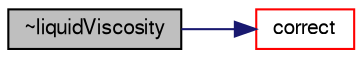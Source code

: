 digraph "~liquidViscosity"
{
  bgcolor="transparent";
  edge [fontname="FreeSans",fontsize="10",labelfontname="FreeSans",labelfontsize="10"];
  node [fontname="FreeSans",fontsize="10",shape=record];
  rankdir="LR";
  Node2 [label="~liquidViscosity",height=0.2,width=0.4,color="black", fillcolor="grey75", style="filled", fontcolor="black"];
  Node2 -> Node3 [color="midnightblue",fontsize="10",style="solid",fontname="FreeSans"];
  Node3 [label="correct",height=0.2,width=0.4,color="red",URL="$a29142.html#a2e639533765b4cde1bd3d0f0c528aa6c",tooltip="Correct. "];
}

